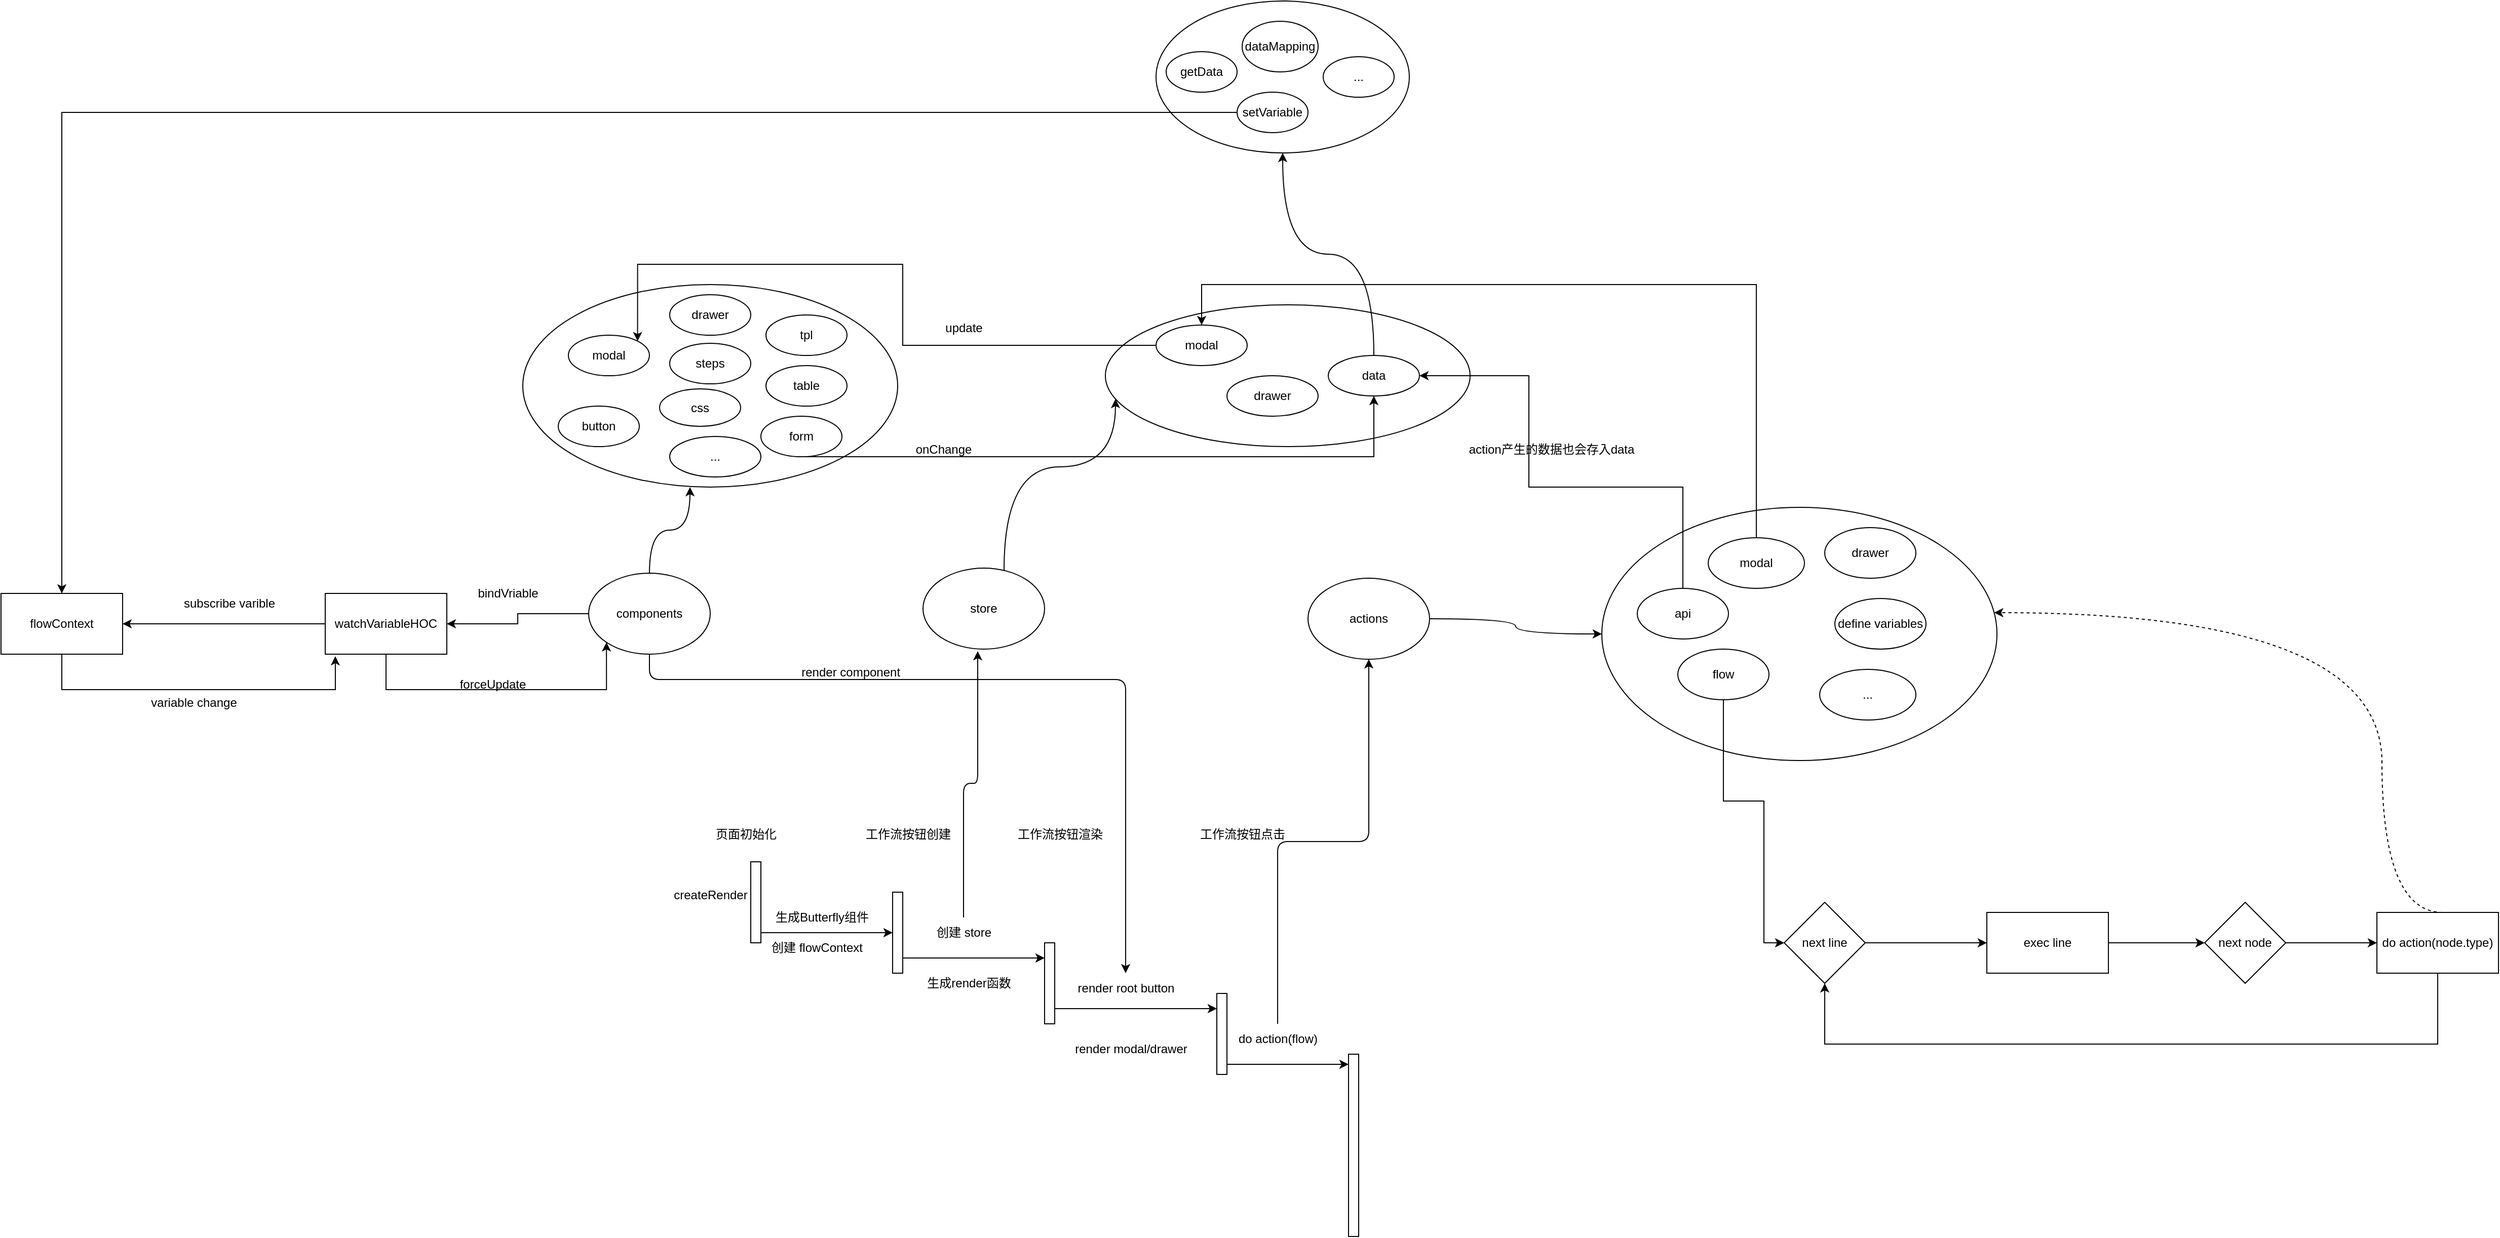 <mxfile version="21.6.1" type="device">
  <diagram name="第 1 页" id="l8wbXBui2s_4SpemoAu4">
    <mxGraphModel dx="2261" dy="1957" grid="1" gridSize="10" guides="1" tooltips="1" connect="1" arrows="1" fold="1" page="1" pageScale="1" pageWidth="827" pageHeight="1169" math="0" shadow="0">
      <root>
        <mxCell id="0" />
        <mxCell id="1" parent="0" />
        <mxCell id="meuu1Q8KIhq7SD1wLL-3-62" value="" style="ellipse;whiteSpace=wrap;html=1;" parent="1" vertex="1">
          <mxGeometry x="-85" y="110" width="370" height="200" as="geometry" />
        </mxCell>
        <mxCell id="meuu1Q8KIhq7SD1wLL-3-53" value="" style="ellipse;whiteSpace=wrap;html=1;" parent="1" vertex="1">
          <mxGeometry x="490" y="130" width="360" height="140" as="geometry" />
        </mxCell>
        <mxCell id="meuu1Q8KIhq7SD1wLL-3-37" style="edgeStyle=orthogonalEdgeStyle;orthogonalLoop=1;jettySize=auto;html=1;curved=1;" parent="1" source="meuu1Q8KIhq7SD1wLL-3-1" target="meuu1Q8KIhq7SD1wLL-3-30" edge="1">
          <mxGeometry relative="1" as="geometry" />
        </mxCell>
        <mxCell id="meuu1Q8KIhq7SD1wLL-3-1" value="actions" style="ellipse;whiteSpace=wrap;html=1;" parent="1" vertex="1">
          <mxGeometry x="690" y="400" width="120" height="80" as="geometry" />
        </mxCell>
        <mxCell id="meuu1Q8KIhq7SD1wLL-3-78" style="edgeStyle=orthogonalEdgeStyle;orthogonalLoop=1;jettySize=auto;html=1;entryX=0.446;entryY=1;entryDx=0;entryDy=0;entryPerimeter=0;curved=1;" parent="1" source="meuu1Q8KIhq7SD1wLL-3-2" target="meuu1Q8KIhq7SD1wLL-3-62" edge="1">
          <mxGeometry relative="1" as="geometry" />
        </mxCell>
        <mxCell id="meuu1Q8KIhq7SD1wLL-3-80" style="edgeStyle=orthogonalEdgeStyle;orthogonalLoop=1;jettySize=auto;html=1;rounded=1;" parent="1" source="meuu1Q8KIhq7SD1wLL-3-2" target="meuu1Q8KIhq7SD1wLL-3-23" edge="1">
          <mxGeometry relative="1" as="geometry">
            <Array as="points">
              <mxPoint x="40" y="500" />
              <mxPoint x="510" y="500" />
            </Array>
          </mxGeometry>
        </mxCell>
        <mxCell id="meuu1Q8KIhq7SD1wLL-3-89" style="edgeStyle=orthogonalEdgeStyle;rounded=0;orthogonalLoop=1;jettySize=auto;html=1;entryX=1;entryY=0.5;entryDx=0;entryDy=0;" parent="1" source="meuu1Q8KIhq7SD1wLL-3-2" target="meuu1Q8KIhq7SD1wLL-3-88" edge="1">
          <mxGeometry relative="1" as="geometry" />
        </mxCell>
        <mxCell id="meuu1Q8KIhq7SD1wLL-3-2" value="components" style="ellipse;whiteSpace=wrap;html=1;" parent="1" vertex="1">
          <mxGeometry x="-20" y="395" width="120" height="80" as="geometry" />
        </mxCell>
        <mxCell id="meuu1Q8KIhq7SD1wLL-3-61" style="edgeStyle=orthogonalEdgeStyle;orthogonalLoop=1;jettySize=auto;html=1;curved=1;" parent="1" source="meuu1Q8KIhq7SD1wLL-3-3" target="meuu1Q8KIhq7SD1wLL-3-53" edge="1">
          <mxGeometry relative="1" as="geometry">
            <Array as="points">
              <mxPoint x="390" y="290" />
              <mxPoint x="500" y="290" />
            </Array>
          </mxGeometry>
        </mxCell>
        <mxCell id="meuu1Q8KIhq7SD1wLL-3-3" value="store" style="ellipse;whiteSpace=wrap;html=1;" parent="1" vertex="1">
          <mxGeometry x="310" y="390" width="120" height="80" as="geometry" />
        </mxCell>
        <mxCell id="meuu1Q8KIhq7SD1wLL-3-4" value="" style="html=1;points=[];perimeter=orthogonalPerimeter;outlineConnect=0;targetShapes=umlLifeline;portConstraint=eastwest;newEdgeStyle={&quot;edgeStyle&quot;:&quot;elbowEdgeStyle&quot;,&quot;elbow&quot;:&quot;vertical&quot;,&quot;curved&quot;:0,&quot;rounded&quot;:0};" parent="1" vertex="1">
          <mxGeometry x="140" y="680" width="10" height="80" as="geometry" />
        </mxCell>
        <mxCell id="meuu1Q8KIhq7SD1wLL-3-7" value="页面初始化" style="text;html=1;align=center;verticalAlign=middle;resizable=0;points=[];autosize=1;strokeColor=none;fillColor=none;" parent="1" vertex="1">
          <mxGeometry x="95" y="638" width="80" height="30" as="geometry" />
        </mxCell>
        <mxCell id="meuu1Q8KIhq7SD1wLL-3-12" value="" style="edgeStyle=orthogonalEdgeStyle;rounded=0;orthogonalLoop=1;jettySize=auto;html=1;" parent="1" source="meuu1Q8KIhq7SD1wLL-3-8" target="meuu1Q8KIhq7SD1wLL-3-10" edge="1">
          <mxGeometry relative="1" as="geometry">
            <Array as="points">
              <mxPoint x="150" y="750" />
            </Array>
          </mxGeometry>
        </mxCell>
        <mxCell id="meuu1Q8KIhq7SD1wLL-3-8" value="createRender" style="text;html=1;align=center;verticalAlign=middle;resizable=0;points=[];autosize=1;strokeColor=none;fillColor=none;" parent="1" vertex="1">
          <mxGeometry x="50" y="698" width="100" height="30" as="geometry" />
        </mxCell>
        <mxCell id="meuu1Q8KIhq7SD1wLL-3-9" value="工作流按钮创建" style="text;html=1;align=center;verticalAlign=middle;resizable=0;points=[];autosize=1;strokeColor=none;fillColor=none;" parent="1" vertex="1">
          <mxGeometry x="240" y="638" width="110" height="30" as="geometry" />
        </mxCell>
        <mxCell id="meuu1Q8KIhq7SD1wLL-3-18" value="" style="edgeStyle=elbowEdgeStyle;rounded=0;orthogonalLoop=1;jettySize=auto;html=1;elbow=vertical;curved=0;" parent="1" source="meuu1Q8KIhq7SD1wLL-3-10" target="meuu1Q8KIhq7SD1wLL-3-17" edge="1">
          <mxGeometry relative="1" as="geometry" />
        </mxCell>
        <mxCell id="meuu1Q8KIhq7SD1wLL-3-10" value="" style="html=1;points=[];perimeter=orthogonalPerimeter;outlineConnect=0;targetShapes=umlLifeline;portConstraint=eastwest;newEdgeStyle={&quot;edgeStyle&quot;:&quot;elbowEdgeStyle&quot;,&quot;elbow&quot;:&quot;vertical&quot;,&quot;curved&quot;:0,&quot;rounded&quot;:0};" parent="1" vertex="1">
          <mxGeometry x="280" y="710" width="10" height="80" as="geometry" />
        </mxCell>
        <mxCell id="meuu1Q8KIhq7SD1wLL-3-14" value="生成Butterfly组件" style="text;html=1;align=center;verticalAlign=middle;resizable=0;points=[];autosize=1;strokeColor=none;fillColor=none;" parent="1" vertex="1">
          <mxGeometry x="150" y="720" width="120" height="30" as="geometry" />
        </mxCell>
        <mxCell id="meuu1Q8KIhq7SD1wLL-3-16" value="创建 flowContext" style="text;html=1;align=center;verticalAlign=middle;resizable=0;points=[];autosize=1;strokeColor=none;fillColor=none;" parent="1" vertex="1">
          <mxGeometry x="150" y="750" width="110" height="30" as="geometry" />
        </mxCell>
        <mxCell id="meuu1Q8KIhq7SD1wLL-3-22" value="" style="edgeStyle=elbowEdgeStyle;rounded=0;orthogonalLoop=1;jettySize=auto;html=1;elbow=vertical;curved=0;" parent="1" source="meuu1Q8KIhq7SD1wLL-3-17" target="meuu1Q8KIhq7SD1wLL-3-21" edge="1">
          <mxGeometry relative="1" as="geometry" />
        </mxCell>
        <mxCell id="meuu1Q8KIhq7SD1wLL-3-17" value="" style="html=1;points=[];perimeter=orthogonalPerimeter;outlineConnect=0;targetShapes=umlLifeline;portConstraint=eastwest;newEdgeStyle={&quot;edgeStyle&quot;:&quot;elbowEdgeStyle&quot;,&quot;elbow&quot;:&quot;vertical&quot;,&quot;curved&quot;:0,&quot;rounded&quot;:0};" parent="1" vertex="1">
          <mxGeometry x="430" y="760" width="10" height="80" as="geometry" />
        </mxCell>
        <mxCell id="meuu1Q8KIhq7SD1wLL-3-29" style="edgeStyle=orthogonalEdgeStyle;rounded=1;orthogonalLoop=1;jettySize=auto;html=1;entryX=0.45;entryY=1.025;entryDx=0;entryDy=0;entryPerimeter=0;" parent="1" source="meuu1Q8KIhq7SD1wLL-3-19" target="meuu1Q8KIhq7SD1wLL-3-3" edge="1">
          <mxGeometry relative="1" as="geometry" />
        </mxCell>
        <mxCell id="meuu1Q8KIhq7SD1wLL-3-19" value="创建 store" style="text;html=1;align=center;verticalAlign=middle;resizable=0;points=[];autosize=1;strokeColor=none;fillColor=none;" parent="1" vertex="1">
          <mxGeometry x="310" y="735" width="80" height="30" as="geometry" />
        </mxCell>
        <mxCell id="meuu1Q8KIhq7SD1wLL-3-20" value="工作流按钮渲染" style="text;html=1;align=center;verticalAlign=middle;resizable=0;points=[];autosize=1;strokeColor=none;fillColor=none;" parent="1" vertex="1">
          <mxGeometry x="390" y="638" width="110" height="30" as="geometry" />
        </mxCell>
        <mxCell id="meuu1Q8KIhq7SD1wLL-3-27" value="" style="edgeStyle=elbowEdgeStyle;rounded=0;orthogonalLoop=1;jettySize=auto;html=1;elbow=vertical;curved=0;" parent="1" source="meuu1Q8KIhq7SD1wLL-3-21" target="meuu1Q8KIhq7SD1wLL-3-26" edge="1">
          <mxGeometry relative="1" as="geometry" />
        </mxCell>
        <mxCell id="meuu1Q8KIhq7SD1wLL-3-21" value="" style="html=1;points=[];perimeter=orthogonalPerimeter;outlineConnect=0;targetShapes=umlLifeline;portConstraint=eastwest;newEdgeStyle={&quot;edgeStyle&quot;:&quot;elbowEdgeStyle&quot;,&quot;elbow&quot;:&quot;vertical&quot;,&quot;curved&quot;:0,&quot;rounded&quot;:0};" parent="1" vertex="1">
          <mxGeometry x="600" y="810" width="10" height="80" as="geometry" />
        </mxCell>
        <mxCell id="meuu1Q8KIhq7SD1wLL-3-23" value="render root button" style="text;html=1;align=center;verticalAlign=middle;resizable=0;points=[];autosize=1;strokeColor=none;fillColor=none;" parent="1" vertex="1">
          <mxGeometry x="450" y="790" width="120" height="30" as="geometry" />
        </mxCell>
        <mxCell id="meuu1Q8KIhq7SD1wLL-3-24" value="render modal/drawer" style="text;html=1;align=center;verticalAlign=middle;resizable=0;points=[];autosize=1;strokeColor=none;fillColor=none;" parent="1" vertex="1">
          <mxGeometry x="450" y="850" width="130" height="30" as="geometry" />
        </mxCell>
        <mxCell id="meuu1Q8KIhq7SD1wLL-3-25" value="工作流按钮点击" style="text;html=1;align=center;verticalAlign=middle;resizable=0;points=[];autosize=1;strokeColor=none;fillColor=none;" parent="1" vertex="1">
          <mxGeometry x="570" y="638" width="110" height="30" as="geometry" />
        </mxCell>
        <mxCell id="meuu1Q8KIhq7SD1wLL-3-26" value="" style="html=1;points=[];perimeter=orthogonalPerimeter;outlineConnect=0;targetShapes=umlLifeline;portConstraint=eastwest;newEdgeStyle={&quot;edgeStyle&quot;:&quot;elbowEdgeStyle&quot;,&quot;elbow&quot;:&quot;vertical&quot;,&quot;curved&quot;:0,&quot;rounded&quot;:0};" parent="1" vertex="1">
          <mxGeometry x="730" y="870" width="10" height="180" as="geometry" />
        </mxCell>
        <mxCell id="meuu1Q8KIhq7SD1wLL-3-38" style="edgeStyle=orthogonalEdgeStyle;rounded=1;orthogonalLoop=1;jettySize=auto;html=1;entryX=0.5;entryY=1;entryDx=0;entryDy=0;" parent="1" source="meuu1Q8KIhq7SD1wLL-3-28" target="meuu1Q8KIhq7SD1wLL-3-1" edge="1">
          <mxGeometry relative="1" as="geometry" />
        </mxCell>
        <mxCell id="meuu1Q8KIhq7SD1wLL-3-28" value="do action(flow)" style="text;html=1;align=center;verticalAlign=middle;resizable=0;points=[];autosize=1;strokeColor=none;fillColor=none;" parent="1" vertex="1">
          <mxGeometry x="610" y="840" width="100" height="30" as="geometry" />
        </mxCell>
        <mxCell id="meuu1Q8KIhq7SD1wLL-3-30" value="" style="ellipse;whiteSpace=wrap;html=1;" parent="1" vertex="1">
          <mxGeometry x="980" y="330" width="390" height="250" as="geometry" />
        </mxCell>
        <mxCell id="meuu1Q8KIhq7SD1wLL-3-40" style="edgeStyle=orthogonalEdgeStyle;rounded=0;orthogonalLoop=1;jettySize=auto;html=1;entryX=0;entryY=0.5;entryDx=0;entryDy=0;" parent="1" source="meuu1Q8KIhq7SD1wLL-3-31" target="meuu1Q8KIhq7SD1wLL-3-41" edge="1">
          <mxGeometry relative="1" as="geometry">
            <mxPoint x="1045" y="750" as="targetPoint" />
            <Array as="points">
              <mxPoint x="1100" y="620" />
              <mxPoint x="1140" y="620" />
              <mxPoint x="1140" y="760" />
            </Array>
          </mxGeometry>
        </mxCell>
        <mxCell id="meuu1Q8KIhq7SD1wLL-3-31" value="flow" style="ellipse;whiteSpace=wrap;html=1;" parent="1" vertex="1">
          <mxGeometry x="1055" y="470" width="90" height="50" as="geometry" />
        </mxCell>
        <mxCell id="meuu1Q8KIhq7SD1wLL-3-105" style="edgeStyle=orthogonalEdgeStyle;rounded=0;orthogonalLoop=1;jettySize=auto;html=1;entryX=1;entryY=0.5;entryDx=0;entryDy=0;" parent="1" source="meuu1Q8KIhq7SD1wLL-3-32" target="meuu1Q8KIhq7SD1wLL-3-56" edge="1">
          <mxGeometry relative="1" as="geometry">
            <Array as="points">
              <mxPoint x="1060" y="310" />
              <mxPoint x="908" y="310" />
              <mxPoint x="908" y="200" />
            </Array>
          </mxGeometry>
        </mxCell>
        <mxCell id="meuu1Q8KIhq7SD1wLL-3-32" value="api" style="ellipse;whiteSpace=wrap;html=1;" parent="1" vertex="1">
          <mxGeometry x="1015" y="410" width="90" height="50" as="geometry" />
        </mxCell>
        <mxCell id="meuu1Q8KIhq7SD1wLL-3-58" style="edgeStyle=orthogonalEdgeStyle;rounded=0;orthogonalLoop=1;jettySize=auto;html=1;" parent="1" source="meuu1Q8KIhq7SD1wLL-3-33" target="meuu1Q8KIhq7SD1wLL-3-54" edge="1">
          <mxGeometry relative="1" as="geometry">
            <Array as="points">
              <mxPoint x="1133" y="110" />
              <mxPoint x="585" y="110" />
            </Array>
          </mxGeometry>
        </mxCell>
        <mxCell id="meuu1Q8KIhq7SD1wLL-3-33" value="modal" style="ellipse;whiteSpace=wrap;html=1;" parent="1" vertex="1">
          <mxGeometry x="1085" y="360" width="95" height="50" as="geometry" />
        </mxCell>
        <mxCell id="meuu1Q8KIhq7SD1wLL-3-34" value="drawer" style="ellipse;whiteSpace=wrap;html=1;" parent="1" vertex="1">
          <mxGeometry x="1200" y="350" width="90" height="50" as="geometry" />
        </mxCell>
        <mxCell id="meuu1Q8KIhq7SD1wLL-3-35" value="define variables" style="ellipse;whiteSpace=wrap;html=1;" parent="1" vertex="1">
          <mxGeometry x="1210" y="420" width="90" height="50" as="geometry" />
        </mxCell>
        <mxCell id="meuu1Q8KIhq7SD1wLL-3-36" value="..." style="ellipse;whiteSpace=wrap;html=1;" parent="1" vertex="1">
          <mxGeometry x="1195" y="490" width="95" height="50" as="geometry" />
        </mxCell>
        <mxCell id="meuu1Q8KIhq7SD1wLL-3-44" style="edgeStyle=orthogonalEdgeStyle;rounded=0;orthogonalLoop=1;jettySize=auto;html=1;" parent="1" source="meuu1Q8KIhq7SD1wLL-3-39" target="meuu1Q8KIhq7SD1wLL-3-43" edge="1">
          <mxGeometry relative="1" as="geometry" />
        </mxCell>
        <mxCell id="meuu1Q8KIhq7SD1wLL-3-39" value="exec line" style="rounded=0;whiteSpace=wrap;html=1;" parent="1" vertex="1">
          <mxGeometry x="1360" y="730" width="120" height="60" as="geometry" />
        </mxCell>
        <mxCell id="meuu1Q8KIhq7SD1wLL-3-42" style="edgeStyle=orthogonalEdgeStyle;rounded=0;orthogonalLoop=1;jettySize=auto;html=1;" parent="1" source="meuu1Q8KIhq7SD1wLL-3-41" target="meuu1Q8KIhq7SD1wLL-3-39" edge="1">
          <mxGeometry relative="1" as="geometry" />
        </mxCell>
        <mxCell id="meuu1Q8KIhq7SD1wLL-3-41" value="next line" style="rhombus;whiteSpace=wrap;html=1;" parent="1" vertex="1">
          <mxGeometry x="1160" y="720" width="80" height="80" as="geometry" />
        </mxCell>
        <mxCell id="meuu1Q8KIhq7SD1wLL-3-46" style="edgeStyle=orthogonalEdgeStyle;rounded=0;orthogonalLoop=1;jettySize=auto;html=1;entryX=0;entryY=0.5;entryDx=0;entryDy=0;" parent="1" source="meuu1Q8KIhq7SD1wLL-3-43" target="meuu1Q8KIhq7SD1wLL-3-45" edge="1">
          <mxGeometry relative="1" as="geometry" />
        </mxCell>
        <mxCell id="meuu1Q8KIhq7SD1wLL-3-43" value="next node" style="rhombus;whiteSpace=wrap;html=1;" parent="1" vertex="1">
          <mxGeometry x="1575" y="720" width="80" height="80" as="geometry" />
        </mxCell>
        <mxCell id="meuu1Q8KIhq7SD1wLL-3-48" style="edgeStyle=orthogonalEdgeStyle;rounded=0;orthogonalLoop=1;jettySize=auto;html=1;entryX=0.5;entryY=1;entryDx=0;entryDy=0;" parent="1" source="meuu1Q8KIhq7SD1wLL-3-45" target="meuu1Q8KIhq7SD1wLL-3-41" edge="1">
          <mxGeometry relative="1" as="geometry">
            <Array as="points">
              <mxPoint x="1805" y="860" />
              <mxPoint x="1200" y="860" />
            </Array>
          </mxGeometry>
        </mxCell>
        <mxCell id="meuu1Q8KIhq7SD1wLL-3-50" style="edgeStyle=orthogonalEdgeStyle;orthogonalLoop=1;jettySize=auto;html=1;curved=1;dashed=1;" parent="1" target="meuu1Q8KIhq7SD1wLL-3-30" edge="1">
          <mxGeometry relative="1" as="geometry">
            <mxPoint x="1810" y="730" as="sourcePoint" />
            <mxPoint x="1435" y="434" as="targetPoint" />
            <Array as="points">
              <mxPoint x="1750" y="730" />
              <mxPoint x="1750" y="434" />
            </Array>
          </mxGeometry>
        </mxCell>
        <mxCell id="meuu1Q8KIhq7SD1wLL-3-45" value="do action(node.type)" style="rounded=0;whiteSpace=wrap;html=1;" parent="1" vertex="1">
          <mxGeometry x="1745" y="730" width="120" height="60" as="geometry" />
        </mxCell>
        <mxCell id="meuu1Q8KIhq7SD1wLL-3-72" style="edgeStyle=orthogonalEdgeStyle;rounded=0;orthogonalLoop=1;jettySize=auto;html=1;entryX=1;entryY=0;entryDx=0;entryDy=0;" parent="1" source="meuu1Q8KIhq7SD1wLL-3-54" target="meuu1Q8KIhq7SD1wLL-3-63" edge="1">
          <mxGeometry relative="1" as="geometry">
            <Array as="points">
              <mxPoint x="290" y="170" />
              <mxPoint x="290" y="90" />
              <mxPoint x="28" y="90" />
            </Array>
          </mxGeometry>
        </mxCell>
        <mxCell id="meuu1Q8KIhq7SD1wLL-3-54" value="modal" style="ellipse;whiteSpace=wrap;html=1;" parent="1" vertex="1">
          <mxGeometry x="540" y="150" width="90" height="40" as="geometry" />
        </mxCell>
        <mxCell id="meuu1Q8KIhq7SD1wLL-3-55" value="drawer" style="ellipse;whiteSpace=wrap;html=1;" parent="1" vertex="1">
          <mxGeometry x="610" y="200" width="90" height="40" as="geometry" />
        </mxCell>
        <mxCell id="meuu1Q8KIhq7SD1wLL-3-83" value="" style="edgeStyle=orthogonalEdgeStyle;orthogonalLoop=1;jettySize=auto;html=1;curved=1;" parent="1" source="meuu1Q8KIhq7SD1wLL-3-56" target="meuu1Q8KIhq7SD1wLL-3-82" edge="1">
          <mxGeometry relative="1" as="geometry" />
        </mxCell>
        <mxCell id="meuu1Q8KIhq7SD1wLL-3-56" value="data" style="ellipse;whiteSpace=wrap;html=1;" parent="1" vertex="1">
          <mxGeometry x="710" y="180" width="90" height="40" as="geometry" />
        </mxCell>
        <mxCell id="meuu1Q8KIhq7SD1wLL-3-63" value="modal" style="ellipse;whiteSpace=wrap;html=1;" parent="1" vertex="1">
          <mxGeometry x="-40" y="160" width="80" height="40" as="geometry" />
        </mxCell>
        <mxCell id="meuu1Q8KIhq7SD1wLL-3-64" value="tpl" style="ellipse;whiteSpace=wrap;html=1;" parent="1" vertex="1">
          <mxGeometry x="155" y="140" width="80" height="40" as="geometry" />
        </mxCell>
        <mxCell id="meuu1Q8KIhq7SD1wLL-3-65" value="drawer" style="ellipse;whiteSpace=wrap;html=1;" parent="1" vertex="1">
          <mxGeometry x="60" y="120" width="80" height="40" as="geometry" />
        </mxCell>
        <mxCell id="meuu1Q8KIhq7SD1wLL-3-66" value="button" style="ellipse;whiteSpace=wrap;html=1;" parent="1" vertex="1">
          <mxGeometry x="-50" y="230" width="80" height="40" as="geometry" />
        </mxCell>
        <mxCell id="meuu1Q8KIhq7SD1wLL-3-67" value="..." style="ellipse;whiteSpace=wrap;html=1;" parent="1" vertex="1">
          <mxGeometry x="60" y="260" width="90" height="40" as="geometry" />
        </mxCell>
        <mxCell id="meuu1Q8KIhq7SD1wLL-3-73" value="update" style="text;html=1;align=center;verticalAlign=middle;resizable=0;points=[];autosize=1;strokeColor=none;fillColor=none;" parent="1" vertex="1">
          <mxGeometry x="320" y="138" width="60" height="30" as="geometry" />
        </mxCell>
        <mxCell id="meuu1Q8KIhq7SD1wLL-3-75" style="edgeStyle=orthogonalEdgeStyle;rounded=0;orthogonalLoop=1;jettySize=auto;html=1;entryX=0.5;entryY=1;entryDx=0;entryDy=0;" parent="1" source="meuu1Q8KIhq7SD1wLL-3-74" target="meuu1Q8KIhq7SD1wLL-3-56" edge="1">
          <mxGeometry relative="1" as="geometry">
            <Array as="points">
              <mxPoint x="190" y="280" />
              <mxPoint x="755" y="280" />
            </Array>
          </mxGeometry>
        </mxCell>
        <mxCell id="meuu1Q8KIhq7SD1wLL-3-74" value="form" style="ellipse;whiteSpace=wrap;html=1;" parent="1" vertex="1">
          <mxGeometry x="150" y="240" width="80" height="40" as="geometry" />
        </mxCell>
        <mxCell id="meuu1Q8KIhq7SD1wLL-3-76" value="onChange" style="text;html=1;align=center;verticalAlign=middle;resizable=0;points=[];autosize=1;strokeColor=none;fillColor=none;" parent="1" vertex="1">
          <mxGeometry x="290" y="258" width="80" height="30" as="geometry" />
        </mxCell>
        <mxCell id="meuu1Q8KIhq7SD1wLL-3-77" value="steps" style="ellipse;whiteSpace=wrap;html=1;" parent="1" vertex="1">
          <mxGeometry x="60" y="168" width="80" height="40" as="geometry" />
        </mxCell>
        <mxCell id="meuu1Q8KIhq7SD1wLL-3-81" value="render component&amp;nbsp;" style="text;html=1;align=center;verticalAlign=middle;resizable=0;points=[];autosize=1;strokeColor=none;fillColor=none;" parent="1" vertex="1">
          <mxGeometry x="180" y="478" width="120" height="30" as="geometry" />
        </mxCell>
        <mxCell id="meuu1Q8KIhq7SD1wLL-3-82" value="" style="ellipse;whiteSpace=wrap;html=1;fillColor=none;" parent="1" vertex="1">
          <mxGeometry x="540" y="-170" width="250" height="150" as="geometry" />
        </mxCell>
        <mxCell id="meuu1Q8KIhq7SD1wLL-3-84" value="getData" style="ellipse;whiteSpace=wrap;html=1;" parent="1" vertex="1">
          <mxGeometry x="550" y="-120" width="70" height="40" as="geometry" />
        </mxCell>
        <mxCell id="meuu1Q8KIhq7SD1wLL-3-85" value="dataMapping" style="ellipse;whiteSpace=wrap;html=1;" parent="1" vertex="1">
          <mxGeometry x="625" y="-150" width="75" height="50" as="geometry" />
        </mxCell>
        <mxCell id="meuu1Q8KIhq7SD1wLL-3-94" style="edgeStyle=orthogonalEdgeStyle;rounded=0;orthogonalLoop=1;jettySize=auto;html=1;entryX=0.5;entryY=0;entryDx=0;entryDy=0;" parent="1" source="meuu1Q8KIhq7SD1wLL-3-86" target="meuu1Q8KIhq7SD1wLL-3-91" edge="1">
          <mxGeometry relative="1" as="geometry" />
        </mxCell>
        <mxCell id="meuu1Q8KIhq7SD1wLL-3-86" value="setVariable" style="ellipse;whiteSpace=wrap;html=1;" parent="1" vertex="1">
          <mxGeometry x="620" y="-80" width="70" height="40" as="geometry" />
        </mxCell>
        <mxCell id="meuu1Q8KIhq7SD1wLL-3-87" value="..." style="ellipse;whiteSpace=wrap;html=1;" parent="1" vertex="1">
          <mxGeometry x="705" y="-115" width="70" height="40" as="geometry" />
        </mxCell>
        <mxCell id="meuu1Q8KIhq7SD1wLL-3-92" value="" style="edgeStyle=orthogonalEdgeStyle;rounded=0;orthogonalLoop=1;jettySize=auto;html=1;" parent="1" source="meuu1Q8KIhq7SD1wLL-3-88" target="meuu1Q8KIhq7SD1wLL-3-91" edge="1">
          <mxGeometry relative="1" as="geometry" />
        </mxCell>
        <mxCell id="meuu1Q8KIhq7SD1wLL-3-98" style="edgeStyle=orthogonalEdgeStyle;rounded=0;orthogonalLoop=1;jettySize=auto;html=1;entryX=0;entryY=1;entryDx=0;entryDy=0;" parent="1" source="meuu1Q8KIhq7SD1wLL-3-88" target="meuu1Q8KIhq7SD1wLL-3-2" edge="1">
          <mxGeometry relative="1" as="geometry">
            <Array as="points">
              <mxPoint x="-220" y="510" />
              <mxPoint x="-2" y="510" />
            </Array>
          </mxGeometry>
        </mxCell>
        <mxCell id="meuu1Q8KIhq7SD1wLL-3-88" value="watchVariableHOC" style="rounded=0;whiteSpace=wrap;html=1;" parent="1" vertex="1">
          <mxGeometry x="-280" y="415" width="120" height="60" as="geometry" />
        </mxCell>
        <mxCell id="meuu1Q8KIhq7SD1wLL-3-90" value="bindVriable" style="text;html=1;align=center;verticalAlign=middle;resizable=0;points=[];autosize=1;strokeColor=none;fillColor=none;" parent="1" vertex="1">
          <mxGeometry x="-140" y="400" width="80" height="30" as="geometry" />
        </mxCell>
        <mxCell id="meuu1Q8KIhq7SD1wLL-3-97" style="edgeStyle=orthogonalEdgeStyle;rounded=0;orthogonalLoop=1;jettySize=auto;html=1;entryX=0.083;entryY=1.033;entryDx=0;entryDy=0;entryPerimeter=0;" parent="1" source="meuu1Q8KIhq7SD1wLL-3-91" target="meuu1Q8KIhq7SD1wLL-3-88" edge="1">
          <mxGeometry relative="1" as="geometry">
            <Array as="points">
              <mxPoint x="-540" y="510" />
              <mxPoint x="-270" y="510" />
            </Array>
          </mxGeometry>
        </mxCell>
        <mxCell id="meuu1Q8KIhq7SD1wLL-3-91" value="flowContext" style="rounded=0;whiteSpace=wrap;html=1;" parent="1" vertex="1">
          <mxGeometry x="-600" y="415" width="120" height="60" as="geometry" />
        </mxCell>
        <mxCell id="meuu1Q8KIhq7SD1wLL-3-93" value="subscribe varible" style="text;html=1;align=center;verticalAlign=middle;resizable=0;points=[];autosize=1;strokeColor=none;fillColor=none;" parent="1" vertex="1">
          <mxGeometry x="-430" y="410" width="110" height="30" as="geometry" />
        </mxCell>
        <mxCell id="meuu1Q8KIhq7SD1wLL-3-96" value="variable change" style="text;html=1;align=center;verticalAlign=middle;resizable=0;points=[];autosize=1;strokeColor=none;fillColor=none;" parent="1" vertex="1">
          <mxGeometry x="-465" y="508" width="110" height="30" as="geometry" />
        </mxCell>
        <mxCell id="meuu1Q8KIhq7SD1wLL-3-99" value="forceUpdate" style="text;html=1;align=center;verticalAlign=middle;resizable=0;points=[];autosize=1;strokeColor=none;fillColor=none;" parent="1" vertex="1">
          <mxGeometry x="-160" y="490" width="90" height="30" as="geometry" />
        </mxCell>
        <mxCell id="meuu1Q8KIhq7SD1wLL-3-100" value="css" style="ellipse;whiteSpace=wrap;html=1;" parent="1" vertex="1">
          <mxGeometry x="50" y="213" width="80" height="37" as="geometry" />
        </mxCell>
        <mxCell id="meuu1Q8KIhq7SD1wLL-3-101" value="table" style="ellipse;whiteSpace=wrap;html=1;" parent="1" vertex="1">
          <mxGeometry x="155" y="190" width="80" height="40" as="geometry" />
        </mxCell>
        <mxCell id="meuu1Q8KIhq7SD1wLL-3-104" value="生成render函数" style="text;html=1;align=center;verticalAlign=middle;resizable=0;points=[];autosize=1;strokeColor=none;fillColor=none;" parent="1" vertex="1">
          <mxGeometry x="300" y="785" width="110" height="30" as="geometry" />
        </mxCell>
        <mxCell id="meuu1Q8KIhq7SD1wLL-3-106" value="action产生的数据也会存入data" style="text;html=1;align=center;verticalAlign=middle;resizable=0;points=[];autosize=1;strokeColor=none;fillColor=none;" parent="1" vertex="1">
          <mxGeometry x="835" y="258" width="190" height="30" as="geometry" />
        </mxCell>
      </root>
    </mxGraphModel>
  </diagram>
</mxfile>
